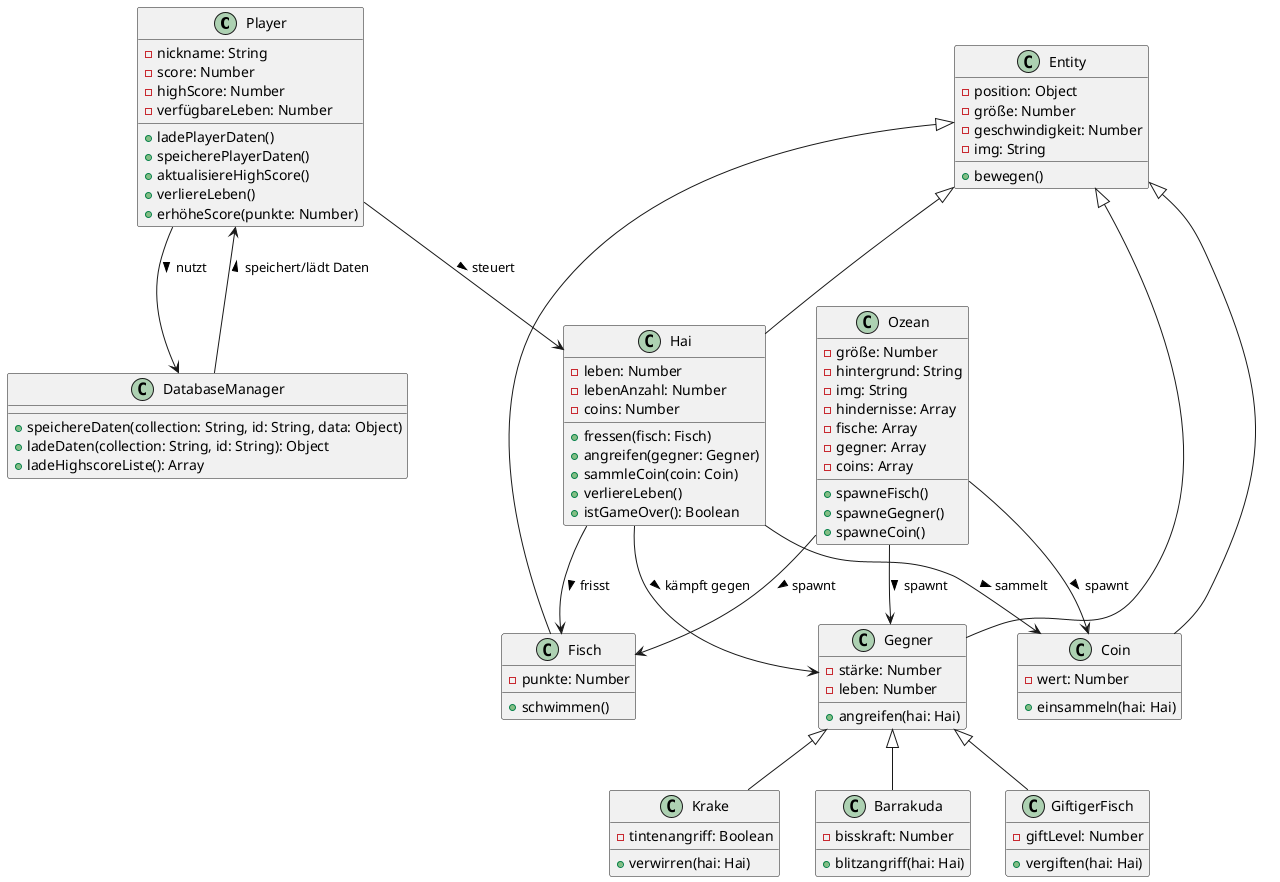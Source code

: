 @startuml
class Player {
    - nickname: String
    - score: Number
    - highScore: Number
    - verfügbareLeben: Number
    + ladePlayerDaten()
    + speicherePlayerDaten()
    + aktualisiereHighScore()
    + verliereLeben()
    + erhöheScore(punkte: Number)
}

class DatabaseManager {
    + speichereDaten(collection: String, id: String, data: Object)
    + ladeDaten(collection: String, id: String): Object
    + ladeHighscoreListe(): Array
}

class Entity {
    - position: Object
    - größe: Number
    - geschwindigkeit: Number
    - img: String
    + bewegen()
}

class Hai {
    - leben: Number
    - lebenAnzahl: Number
    - coins: Number
    + fressen(fisch: Fisch)
    + angreifen(gegner: Gegner)
    + sammleCoin(coin: Coin)
    + verliereLeben()
    + istGameOver(): Boolean
}

class Fisch {
    - punkte: Number
    + schwimmen()
}

class Gegner {
    - stärke: Number
    - leben: Number
    + angreifen(hai: Hai)
}

class Krake {
    - tintenangriff: Boolean
    + verwirren(hai: Hai)
}

class Barrakuda {
    - bisskraft: Number
    + blitzangriff(hai: Hai)
}

class GiftigerFisch {
    - giftLevel: Number
    + vergiften(hai: Hai)
}

class Coin {
    - wert: Number
    + einsammeln(hai: Hai)
}

class Ozean {
    - größe: Number
    - hintergrund: String
    - img: String
    - hindernisse: Array
    - fische: Array
    - gegner: Array
    - coins: Array
    + spawneFisch()
    + spawneGegner()
    + spawneCoin()
}

Entity <|-- Hai
Entity <|-- Fisch
Entity <|-- Gegner
Entity <|-- Coin

Gegner <|-- Krake
Gegner <|-- Barrakuda
Gegner <|-- GiftigerFisch

Hai --> Fisch : frisst >
Hai --> Gegner : kämpft gegen >
Hai --> Coin : sammelt >
Ozean --> Fisch : spawnt >
Ozean --> Gegner : spawnt >
Ozean --> Coin : spawnt >

Player --> Hai : steuert >
Player --> DatabaseManager : nutzt >
DatabaseManager --> Player : speichert/lädt Daten >
@enduml

